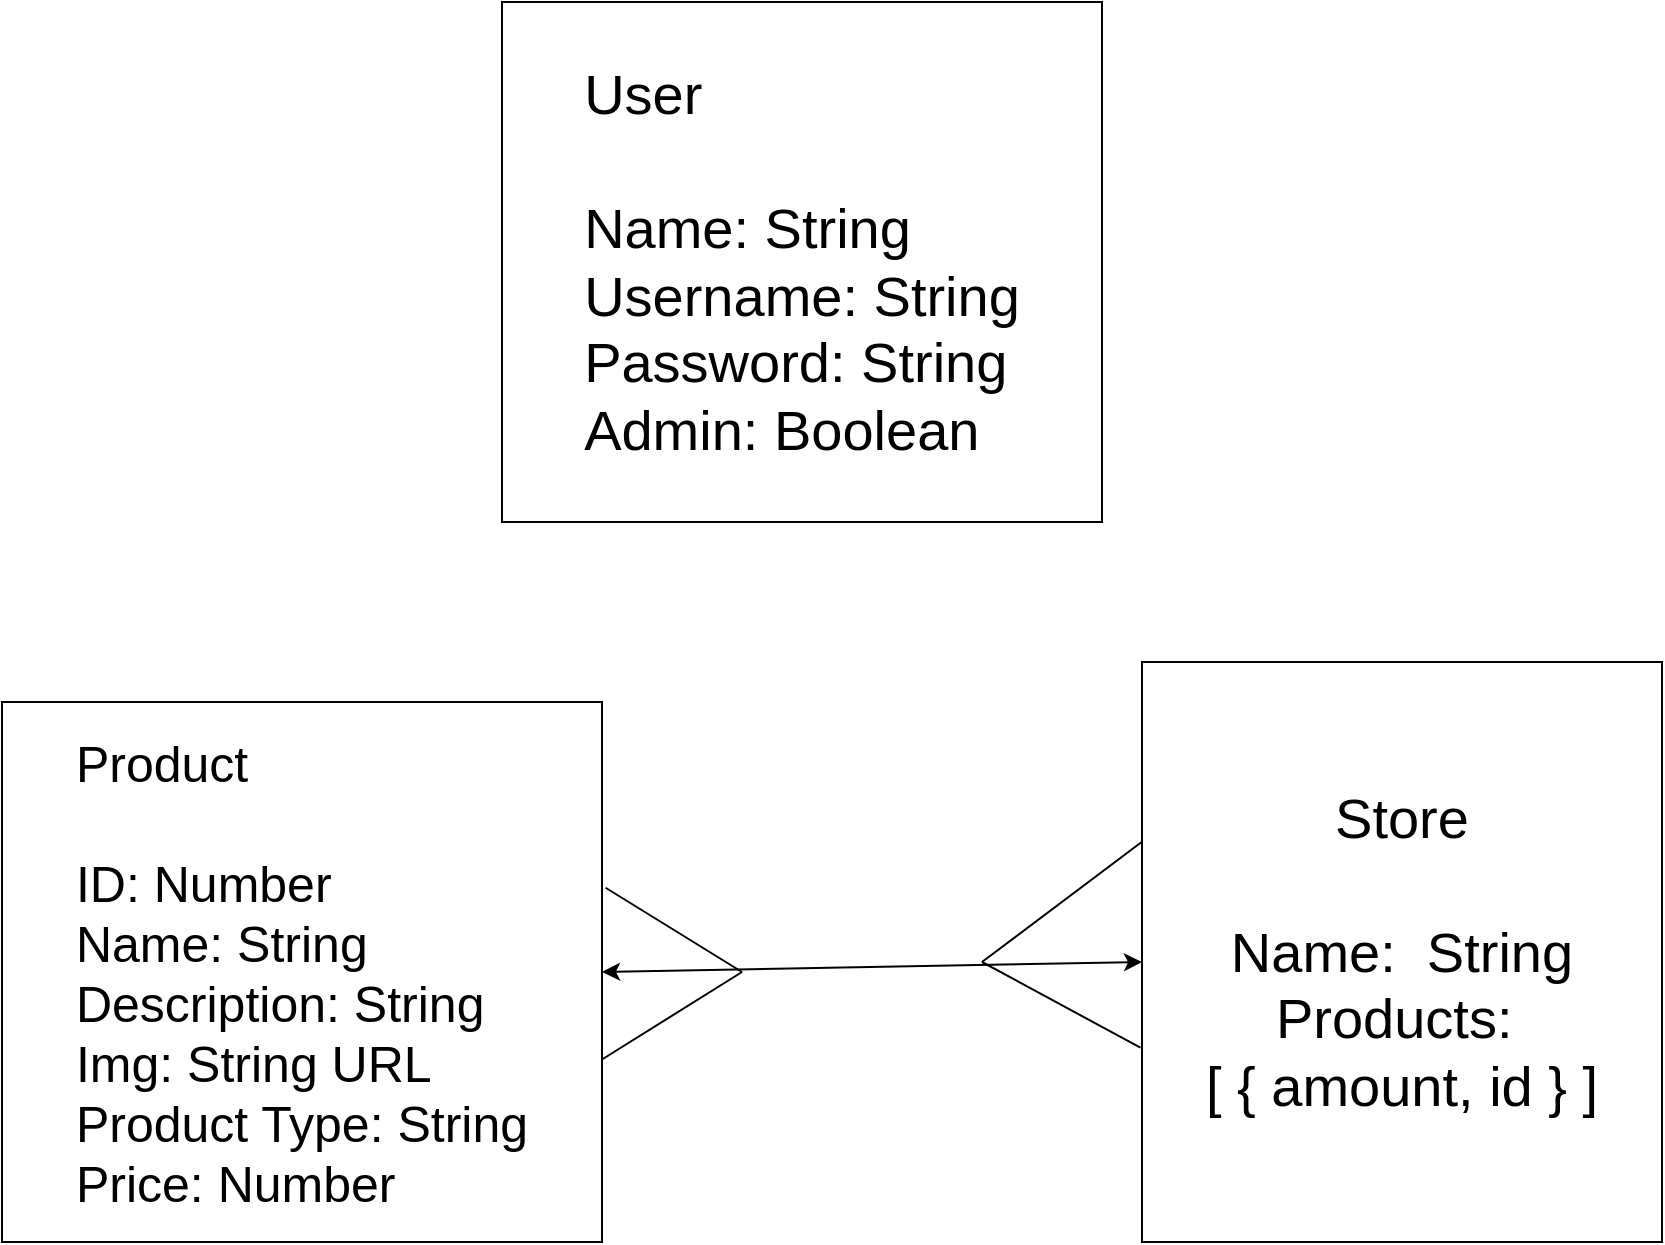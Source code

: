 <mxfile>
    <diagram id="-pcRB1szolX4Oo3Rn_cl" name="Page-1">
        <mxGraphModel dx="883" dy="617" grid="1" gridSize="10" guides="1" tooltips="1" connect="1" arrows="1" fold="1" page="1" pageScale="1" pageWidth="850" pageHeight="1100" math="0" shadow="0">
            <root>
                <mxCell id="0"/>
                <mxCell id="1" parent="0"/>
                <mxCell id="2" value="&lt;div style=&quot;text-align: left ; font-size: 28px&quot;&gt;&lt;font style=&quot;font-size: 28px&quot;&gt;User&lt;/font&gt;&lt;/div&gt;&lt;font style=&quot;font-size: 28px&quot;&gt;&lt;div style=&quot;text-align: left&quot;&gt;&lt;br&gt;&lt;/div&gt;&lt;div style=&quot;text-align: left&quot;&gt;&lt;span&gt;Name: String&lt;/span&gt;&lt;/div&gt;&lt;div style=&quot;text-align: left&quot;&gt;&lt;span&gt;Username: String&lt;/span&gt;&lt;/div&gt;&lt;div style=&quot;text-align: left&quot;&gt;&lt;span&gt;Password: String&lt;/span&gt;&lt;/div&gt;&lt;div style=&quot;text-align: left&quot;&gt;Admin: Boolean&lt;/div&gt;&lt;/font&gt;" style="rounded=0;whiteSpace=wrap;html=1;" parent="1" vertex="1">
                    <mxGeometry x="250" y="20" width="300" height="260" as="geometry"/>
                </mxCell>
                <mxCell id="3" value="&lt;div style=&quot;text-align: left ; font-size: 25px&quot;&gt;&lt;font style=&quot;font-size: 25px&quot;&gt;Product&lt;/font&gt;&lt;/div&gt;&lt;font style=&quot;font-size: 25px&quot;&gt;&lt;div style=&quot;text-align: left&quot;&gt;&lt;font style=&quot;font-size: 25px&quot;&gt;&lt;br&gt;&lt;/font&gt;&lt;/div&gt;&lt;div style=&quot;text-align: left&quot;&gt;&lt;font style=&quot;font-size: 25px&quot;&gt;ID: Number&lt;/font&gt;&lt;/div&gt;&lt;div style=&quot;text-align: left&quot;&gt;&lt;span&gt;&lt;font style=&quot;font-size: 25px&quot;&gt;Name: String&lt;/font&gt;&lt;/span&gt;&lt;/div&gt;&lt;div style=&quot;text-align: left&quot;&gt;&lt;span&gt;&lt;font style=&quot;font-size: 25px&quot;&gt;Description: String&lt;/font&gt;&lt;/span&gt;&lt;/div&gt;&lt;div style=&quot;text-align: left&quot;&gt;&lt;span&gt;&lt;font style=&quot;font-size: 25px&quot;&gt;Img: String URL&lt;/font&gt;&lt;/span&gt;&lt;/div&gt;&lt;div style=&quot;text-align: left&quot;&gt;&lt;span&gt;&lt;font style=&quot;font-size: 25px&quot;&gt;Product Type: String&lt;/font&gt;&lt;/span&gt;&lt;/div&gt;&lt;div style=&quot;text-align: left&quot;&gt;&lt;font style=&quot;font-size: 25px&quot;&gt;Price: Number&lt;/font&gt;&lt;br&gt;&lt;/div&gt;&lt;/font&gt;" style="rounded=0;whiteSpace=wrap;html=1;" parent="1" vertex="1">
                    <mxGeometry y="370" width="300" height="270" as="geometry"/>
                </mxCell>
                <mxCell id="26" value="&lt;div style=&quot;font-size: 28px&quot;&gt;&lt;font style=&quot;font-size: 28px&quot;&gt;Store&lt;/font&gt;&lt;/div&gt;&lt;div style=&quot;font-size: 28px&quot;&gt;&lt;font style=&quot;font-size: 28px&quot;&gt;&lt;br&gt;&lt;/font&gt;&lt;/div&gt;&lt;font style=&quot;font-size: 28px&quot;&gt;&lt;div&gt;&lt;span&gt;Name:&amp;nbsp; String&lt;/span&gt;&lt;/div&gt;&lt;div&gt;Products:&amp;nbsp;&lt;/div&gt;&lt;div&gt;[ { amount, id } ]&lt;/div&gt;&lt;/font&gt;" style="rounded=0;whiteSpace=wrap;html=1;align=center;" parent="1" vertex="1">
                    <mxGeometry x="570" y="350" width="260" height="290" as="geometry"/>
                </mxCell>
                <mxCell id="27" value="" style="endArrow=classic;startArrow=classic;html=1;exitX=1;exitY=0.5;exitDx=0;exitDy=0;" edge="1" parent="1" source="3">
                    <mxGeometry width="50" height="50" relative="1" as="geometry">
                        <mxPoint x="400" y="490" as="sourcePoint"/>
                        <mxPoint x="570" y="500" as="targetPoint"/>
                    </mxGeometry>
                </mxCell>
                <mxCell id="28" value="" style="endArrow=none;html=1;exitX=1.006;exitY=0.344;exitDx=0;exitDy=0;exitPerimeter=0;" edge="1" parent="1" source="3">
                    <mxGeometry width="50" height="50" relative="1" as="geometry">
                        <mxPoint x="400" y="510" as="sourcePoint"/>
                        <mxPoint x="370" y="505" as="targetPoint"/>
                    </mxGeometry>
                </mxCell>
                <mxCell id="29" value="" style="endArrow=none;html=1;entryX=1;entryY=0.662;entryDx=0;entryDy=0;entryPerimeter=0;" edge="1" parent="1" target="3">
                    <mxGeometry width="50" height="50" relative="1" as="geometry">
                        <mxPoint x="370" y="505" as="sourcePoint"/>
                        <mxPoint x="380" y="515" as="targetPoint"/>
                    </mxGeometry>
                </mxCell>
                <mxCell id="30" value="" style="endArrow=none;html=1;entryX=-0.003;entryY=0.665;entryDx=0;entryDy=0;entryPerimeter=0;" edge="1" parent="1" target="26">
                    <mxGeometry width="50" height="50" relative="1" as="geometry">
                        <mxPoint x="490" y="500" as="sourcePoint"/>
                        <mxPoint x="510" y="540" as="targetPoint"/>
                    </mxGeometry>
                </mxCell>
                <mxCell id="31" value="" style="endArrow=none;html=1;entryX=0;entryY=0.31;entryDx=0;entryDy=0;entryPerimeter=0;" edge="1" parent="1" target="26">
                    <mxGeometry width="50" height="50" relative="1" as="geometry">
                        <mxPoint x="490" y="500" as="sourcePoint"/>
                        <mxPoint x="500" y="390" as="targetPoint"/>
                    </mxGeometry>
                </mxCell>
            </root>
        </mxGraphModel>
    </diagram>
</mxfile>